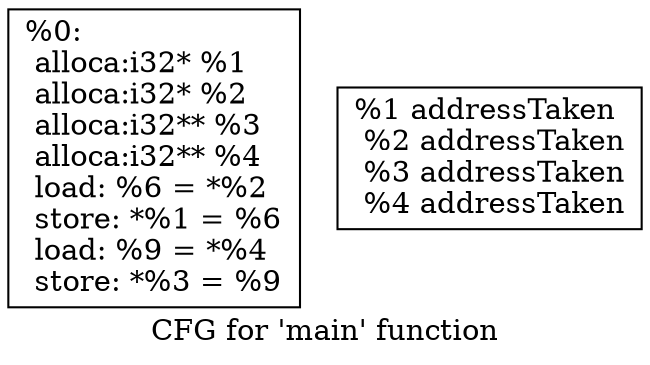 digraph "CFG for 'main' function" {
	label="CFG for 'main' function";

	Node0x4fb55f0 [shape=record,label="{%0:\l alloca:i32* %1\l alloca:i32* %2\l alloca:i32** %3\l alloca:i32** %4\l load: %6 = *%2\l store: *%1 = %6\l load: %9 = *%4\l store: *%3 = %9\l }"];
Node1 [shape=record,label="{%1 addressTaken\l %2 addressTaken\l %3 addressTaken\l %4 addressTaken\l }"];}
